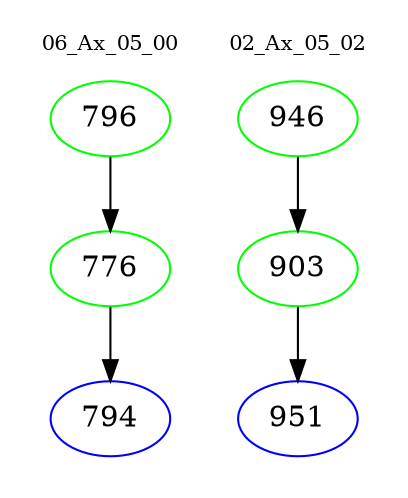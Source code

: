 digraph{
subgraph cluster_0 {
color = white
label = "06_Ax_05_00";
fontsize=10;
T0_796 [label="796", color="green"]
T0_796 -> T0_776 [color="black"]
T0_776 [label="776", color="green"]
T0_776 -> T0_794 [color="black"]
T0_794 [label="794", color="blue"]
}
subgraph cluster_1 {
color = white
label = "02_Ax_05_02";
fontsize=10;
T1_946 [label="946", color="green"]
T1_946 -> T1_903 [color="black"]
T1_903 [label="903", color="green"]
T1_903 -> T1_951 [color="black"]
T1_951 [label="951", color="blue"]
}
}
